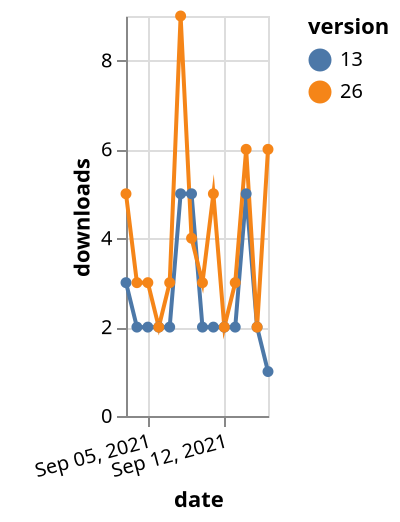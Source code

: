 {"$schema": "https://vega.github.io/schema/vega-lite/v5.json", "description": "A simple bar chart with embedded data.", "data": {"values": [{"date": "2021-09-03", "total": 3701, "delta": 3, "version": "13"}, {"date": "2021-09-04", "total": 3703, "delta": 2, "version": "13"}, {"date": "2021-09-05", "total": 3705, "delta": 2, "version": "13"}, {"date": "2021-09-06", "total": 3707, "delta": 2, "version": "13"}, {"date": "2021-09-07", "total": 3709, "delta": 2, "version": "13"}, {"date": "2021-09-08", "total": 3714, "delta": 5, "version": "13"}, {"date": "2021-09-09", "total": 3719, "delta": 5, "version": "13"}, {"date": "2021-09-10", "total": 3721, "delta": 2, "version": "13"}, {"date": "2021-09-11", "total": 3723, "delta": 2, "version": "13"}, {"date": "2021-09-12", "total": 3725, "delta": 2, "version": "13"}, {"date": "2021-09-13", "total": 3727, "delta": 2, "version": "13"}, {"date": "2021-09-14", "total": 3732, "delta": 5, "version": "13"}, {"date": "2021-09-15", "total": 3734, "delta": 2, "version": "13"}, {"date": "2021-09-16", "total": 3735, "delta": 1, "version": "13"}, {"date": "2021-09-03", "total": 817, "delta": 5, "version": "26"}, {"date": "2021-09-04", "total": 820, "delta": 3, "version": "26"}, {"date": "2021-09-05", "total": 823, "delta": 3, "version": "26"}, {"date": "2021-09-06", "total": 825, "delta": 2, "version": "26"}, {"date": "2021-09-07", "total": 828, "delta": 3, "version": "26"}, {"date": "2021-09-08", "total": 837, "delta": 9, "version": "26"}, {"date": "2021-09-09", "total": 841, "delta": 4, "version": "26"}, {"date": "2021-09-10", "total": 844, "delta": 3, "version": "26"}, {"date": "2021-09-11", "total": 849, "delta": 5, "version": "26"}, {"date": "2021-09-12", "total": 851, "delta": 2, "version": "26"}, {"date": "2021-09-13", "total": 854, "delta": 3, "version": "26"}, {"date": "2021-09-14", "total": 860, "delta": 6, "version": "26"}, {"date": "2021-09-15", "total": 862, "delta": 2, "version": "26"}, {"date": "2021-09-16", "total": 868, "delta": 6, "version": "26"}]}, "width": "container", "mark": {"type": "line", "point": {"filled": true}}, "encoding": {"x": {"field": "date", "type": "temporal", "timeUnit": "yearmonthdate", "title": "date", "axis": {"labelAngle": -15}}, "y": {"field": "delta", "type": "quantitative", "title": "downloads"}, "color": {"field": "version", "type": "nominal"}, "tooltip": {"field": "delta"}}}